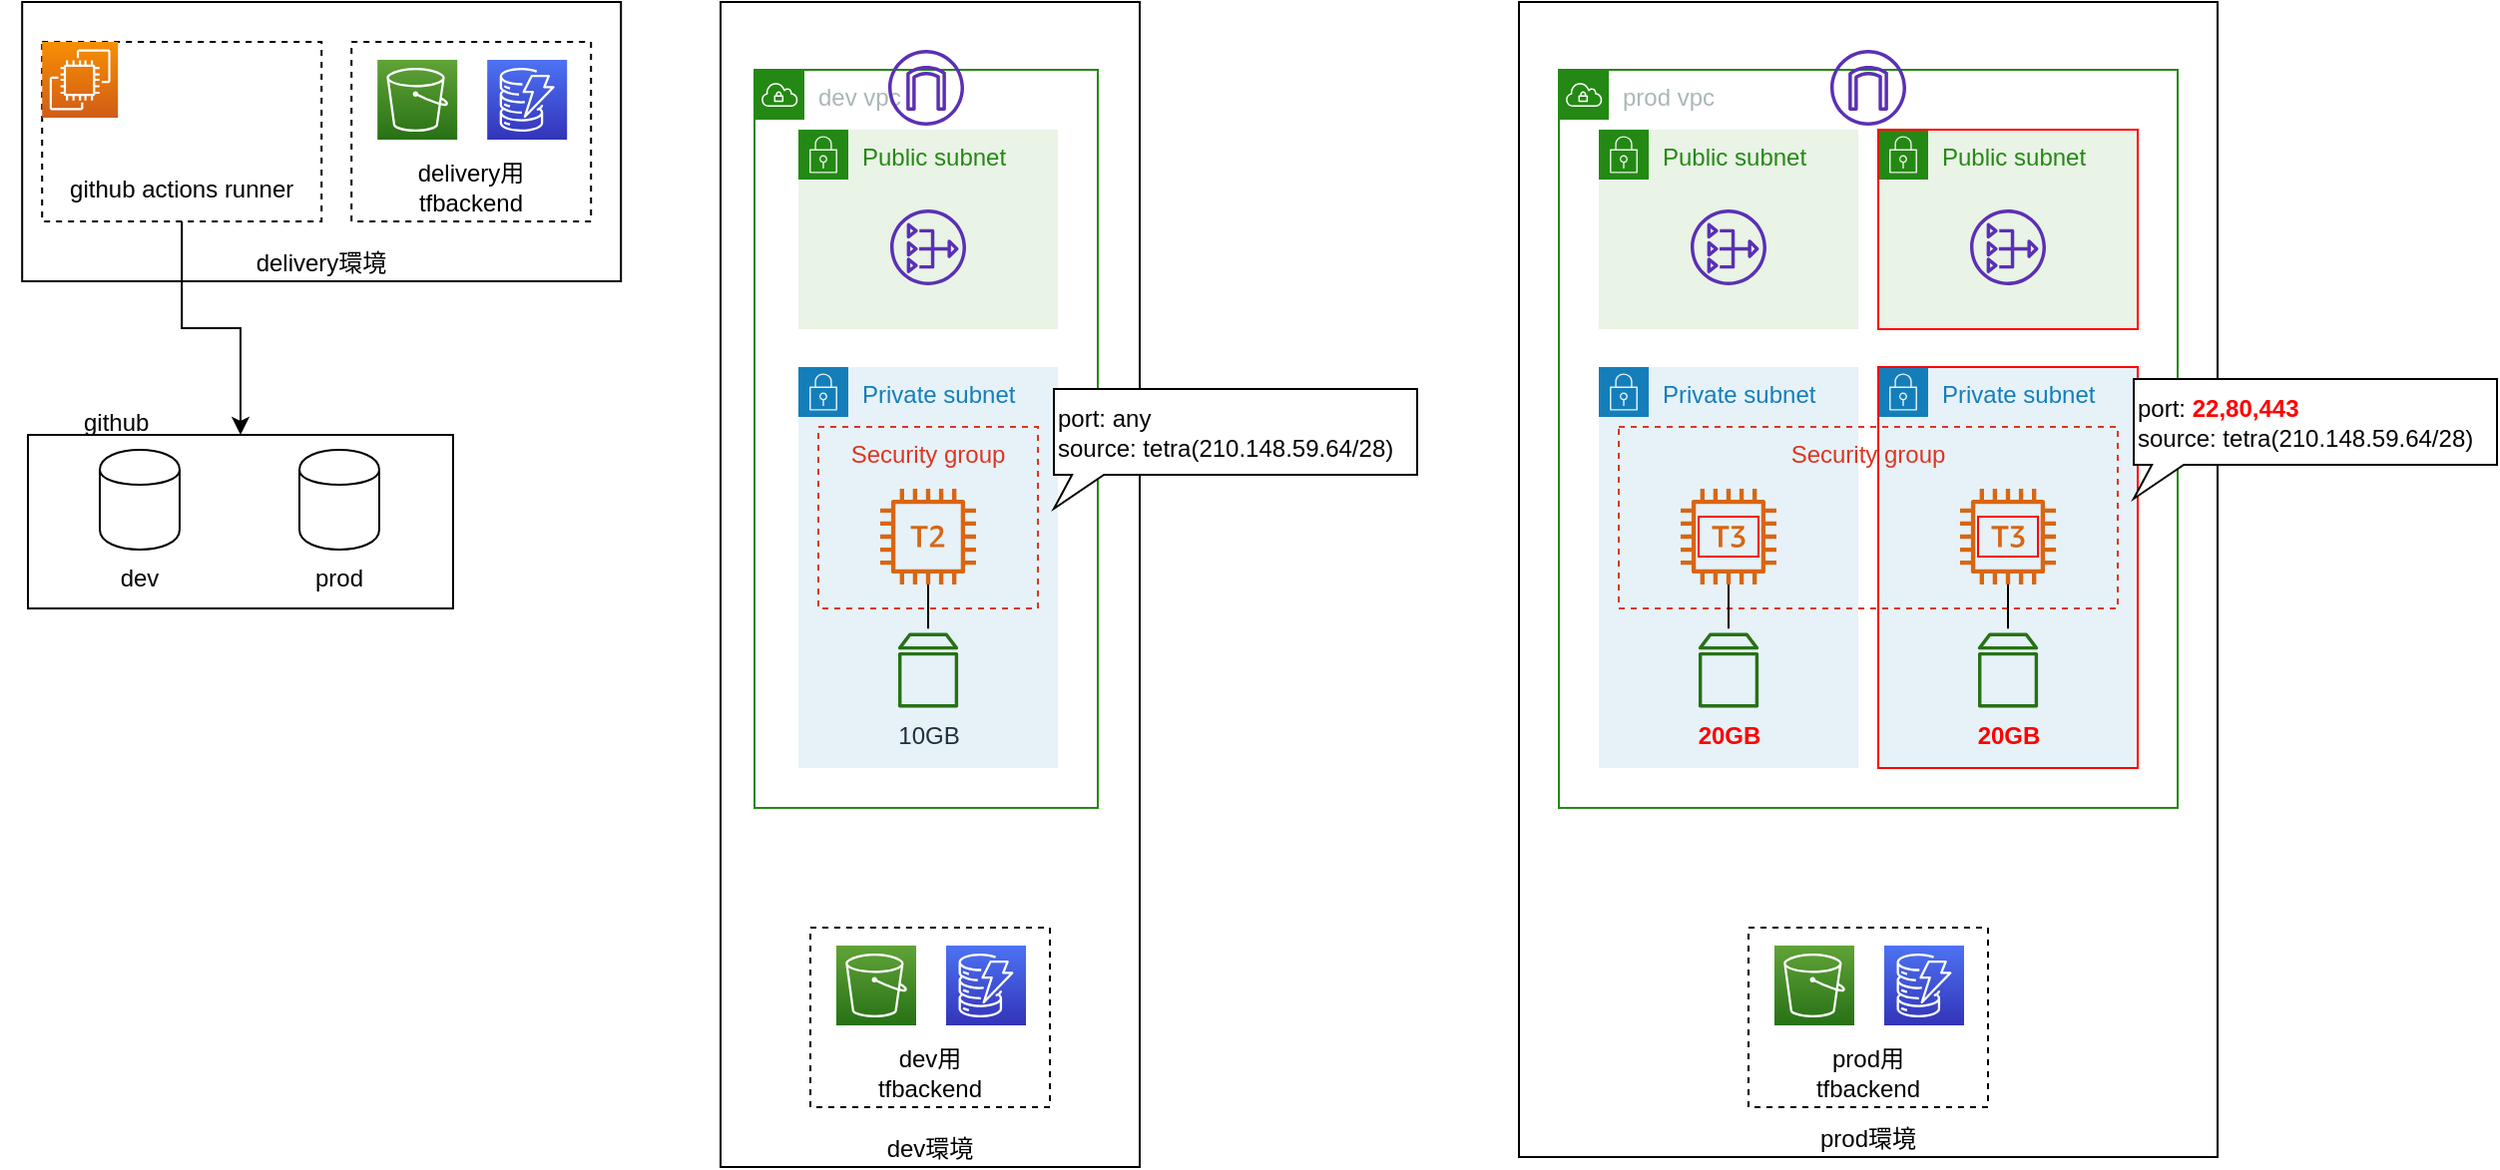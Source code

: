 <mxfile version="14.2.4" type="embed">
    <diagram id="fiuXu-f4d13XpH2pcboA" name="ページ1">
        <mxGraphModel dx="1248" dy="-634" grid="1" gridSize="10" guides="1" tooltips="1" connect="1" arrows="1" fold="1" page="1" pageScale="1" pageWidth="827" pageHeight="1169" math="0" shadow="0">
            <root>
                <mxCell id="0"/>
                <mxCell id="1" parent="0"/>
                <mxCell id="74" value="prod環境" style="rounded=0;whiteSpace=wrap;html=1;verticalAlign=bottom;" vertex="1" parent="1">
                    <mxGeometry x="901" y="1460" width="350" height="579" as="geometry"/>
                </mxCell>
                <mxCell id="75" value="dev環境" style="rounded=0;whiteSpace=wrap;html=1;verticalAlign=bottom;" vertex="1" parent="1">
                    <mxGeometry x="501" y="1460" width="210" height="584" as="geometry"/>
                </mxCell>
                <mxCell id="76" value="dev vpc" style="points=[[0,0],[0.25,0],[0.5,0],[0.75,0],[1,0],[1,0.25],[1,0.5],[1,0.75],[1,1],[0.75,1],[0.5,1],[0.25,1],[0,1],[0,0.75],[0,0.5],[0,0.25]];outlineConnect=0;gradientColor=none;html=1;whiteSpace=wrap;fontSize=12;fontStyle=0;shape=mxgraph.aws4.group;grIcon=mxgraph.aws4.group_vpc;strokeColor=#248814;fillColor=none;verticalAlign=top;align=left;spacingLeft=30;fontColor=#AAB7B8;dashed=0;" vertex="1" parent="1">
                    <mxGeometry x="518" y="1494" width="172" height="370" as="geometry"/>
                </mxCell>
                <mxCell id="77" value="prod vpc" style="points=[[0,0],[0.25,0],[0.5,0],[0.75,0],[1,0],[1,0.25],[1,0.5],[1,0.75],[1,1],[0.75,1],[0.5,1],[0.25,1],[0,1],[0,0.75],[0,0.5],[0,0.25]];outlineConnect=0;gradientColor=none;html=1;whiteSpace=wrap;fontSize=12;fontStyle=0;shape=mxgraph.aws4.group;grIcon=mxgraph.aws4.group_vpc;strokeColor=#248814;fillColor=none;verticalAlign=top;align=left;spacingLeft=30;fontColor=#AAB7B8;dashed=0;" vertex="1" parent="1">
                    <mxGeometry x="921" y="1494" width="310" height="370" as="geometry"/>
                </mxCell>
                <mxCell id="78" value="Public subnet" style="points=[[0,0],[0.25,0],[0.5,0],[0.75,0],[1,0],[1,0.25],[1,0.5],[1,0.75],[1,1],[0.75,1],[0.5,1],[0.25,1],[0,1],[0,0.75],[0,0.5],[0,0.25]];outlineConnect=0;gradientColor=none;html=1;whiteSpace=wrap;fontSize=12;fontStyle=0;shape=mxgraph.aws4.group;grIcon=mxgraph.aws4.group_security_group;grStroke=0;strokeColor=#248814;fillColor=#E9F3E6;verticalAlign=top;align=left;spacingLeft=30;fontColor=#248814;dashed=0;" vertex="1" parent="1">
                    <mxGeometry x="540" y="1524" width="130" height="100" as="geometry"/>
                </mxCell>
                <mxCell id="79" value="" style="outlineConnect=0;fontColor=#232F3E;gradientColor=none;fillColor=#5A30B5;strokeColor=none;dashed=0;verticalLabelPosition=bottom;verticalAlign=top;align=center;html=1;fontSize=12;fontStyle=0;aspect=fixed;pointerEvents=1;shape=mxgraph.aws4.internet_gateway;" vertex="1" parent="1">
                    <mxGeometry x="585" y="1484" width="38" height="38" as="geometry"/>
                </mxCell>
                <mxCell id="80" value="" style="outlineConnect=0;fontColor=#232F3E;gradientColor=none;fillColor=#5A30B5;strokeColor=none;dashed=0;verticalLabelPosition=bottom;verticalAlign=top;align=center;html=1;fontSize=12;fontStyle=0;aspect=fixed;pointerEvents=1;shape=mxgraph.aws4.nat_gateway;" vertex="1" parent="1">
                    <mxGeometry x="586.0" y="1564" width="38" height="38" as="geometry"/>
                </mxCell>
                <mxCell id="81" value="Private subnet" style="points=[[0,0],[0.25,0],[0.5,0],[0.75,0],[1,0],[1,0.25],[1,0.5],[1,0.75],[1,1],[0.75,1],[0.5,1],[0.25,1],[0,1],[0,0.75],[0,0.5],[0,0.25]];outlineConnect=0;gradientColor=none;html=1;whiteSpace=wrap;fontSize=12;fontStyle=0;shape=mxgraph.aws4.group;grIcon=mxgraph.aws4.group_security_group;grStroke=0;strokeColor=#147EBA;fillColor=#E6F2F8;verticalAlign=top;align=left;spacingLeft=30;fontColor=#147EBA;dashed=0;" vertex="1" parent="1">
                    <mxGeometry x="540" y="1643" width="130" height="201" as="geometry"/>
                </mxCell>
                <mxCell id="82" value="Security group" style="fillColor=none;strokeColor=#DD3522;verticalAlign=top;fontStyle=0;fontColor=#DD3522;dashed=1;" vertex="1" parent="1">
                    <mxGeometry x="550" y="1673" width="110" height="91" as="geometry"/>
                </mxCell>
                <mxCell id="83" style="edgeStyle=orthogonalEdgeStyle;rounded=0;orthogonalLoop=1;jettySize=auto;html=1;entryX=0.5;entryY=-0.055;entryDx=0;entryDy=0;entryPerimeter=0;endArrow=none;endFill=0;" edge="1" parent="1" source="84" target="85">
                    <mxGeometry relative="1" as="geometry"/>
                </mxCell>
                <mxCell id="84" value="" style="outlineConnect=0;fontColor=#232F3E;gradientColor=none;fillColor=#D86613;strokeColor=none;dashed=0;verticalLabelPosition=bottom;verticalAlign=top;align=center;html=1;fontSize=12;fontStyle=0;aspect=fixed;pointerEvents=1;shape=mxgraph.aws4.t2_instance;" vertex="1" parent="1">
                    <mxGeometry x="581.0" y="1704" width="48" height="48" as="geometry"/>
                </mxCell>
                <mxCell id="85" value="10GB" style="outlineConnect=0;fontColor=#232F3E;gradientColor=none;fillColor=#277116;strokeColor=none;dashed=0;verticalLabelPosition=bottom;verticalAlign=top;align=center;html=1;fontSize=12;fontStyle=0;aspect=fixed;pointerEvents=1;shape=mxgraph.aws4.volume;" vertex="1" parent="1">
                    <mxGeometry x="589.895" y="1776" width="30.21" height="38" as="geometry"/>
                </mxCell>
                <mxCell id="86" value="port: any&lt;br&gt;source: tetra(210.148.59.64/28)" style="shape=callout;whiteSpace=wrap;html=1;perimeter=calloutPerimeter;align=left;base=16;size=17;position=0.05;position2=0;" vertex="1" parent="1">
                    <mxGeometry x="668" y="1654" width="182" height="60" as="geometry"/>
                </mxCell>
                <mxCell id="87" value="Public subnet" style="points=[[0,0],[0.25,0],[0.5,0],[0.75,0],[1,0],[1,0.25],[1,0.5],[1,0.75],[1,1],[0.75,1],[0.5,1],[0.25,1],[0,1],[0,0.75],[0,0.5],[0,0.25]];outlineConnect=0;gradientColor=none;html=1;whiteSpace=wrap;fontSize=12;fontStyle=0;shape=mxgraph.aws4.group;grIcon=mxgraph.aws4.group_security_group;grStroke=0;strokeColor=#248814;fillColor=#E9F3E6;verticalAlign=top;align=left;spacingLeft=30;fontColor=#248814;dashed=0;" vertex="1" parent="1">
                    <mxGeometry x="941" y="1524" width="130" height="100" as="geometry"/>
                </mxCell>
                <mxCell id="88" value="" style="outlineConnect=0;fontColor=#232F3E;gradientColor=none;fillColor=#5A30B5;strokeColor=none;dashed=0;verticalLabelPosition=bottom;verticalAlign=top;align=center;html=1;fontSize=12;fontStyle=0;aspect=fixed;pointerEvents=1;shape=mxgraph.aws4.nat_gateway;" vertex="1" parent="1">
                    <mxGeometry x="987.0" y="1564" width="38" height="38" as="geometry"/>
                </mxCell>
                <mxCell id="89" value="Private subnet" style="points=[[0,0],[0.25,0],[0.5,0],[0.75,0],[1,0],[1,0.25],[1,0.5],[1,0.75],[1,1],[0.75,1],[0.5,1],[0.25,1],[0,1],[0,0.75],[0,0.5],[0,0.25]];outlineConnect=0;gradientColor=none;html=1;whiteSpace=wrap;fontSize=12;fontStyle=0;shape=mxgraph.aws4.group;grIcon=mxgraph.aws4.group_security_group;grStroke=0;strokeColor=#147EBA;fillColor=#E6F2F8;verticalAlign=top;align=left;spacingLeft=30;fontColor=#147EBA;dashed=0;" vertex="1" parent="1">
                    <mxGeometry x="941" y="1643" width="130" height="201" as="geometry"/>
                </mxCell>
                <mxCell id="90" value="Public subnet" style="points=[[0,0],[0.25,0],[0.5,0],[0.75,0],[1,0],[1,0.25],[1,0.5],[1,0.75],[1,1],[0.75,1],[0.5,1],[0.25,1],[0,1],[0,0.75],[0,0.5],[0,0.25]];outlineConnect=0;gradientColor=none;html=1;whiteSpace=wrap;fontSize=12;fontStyle=0;shape=mxgraph.aws4.group;grIcon=mxgraph.aws4.group_security_group;grStroke=0;strokeColor=#248814;fillColor=#E9F3E6;verticalAlign=top;align=left;spacingLeft=30;fontColor=#248814;dashed=0;" vertex="1" parent="1">
                    <mxGeometry x="1081" y="1524" width="130" height="100" as="geometry"/>
                </mxCell>
                <mxCell id="91" value="" style="outlineConnect=0;fontColor=#232F3E;gradientColor=none;fillColor=#5A30B5;strokeColor=none;dashed=0;verticalLabelPosition=bottom;verticalAlign=top;align=center;html=1;fontSize=12;fontStyle=0;aspect=fixed;pointerEvents=1;shape=mxgraph.aws4.nat_gateway;" vertex="1" parent="1">
                    <mxGeometry x="1127" y="1564" width="38" height="38" as="geometry"/>
                </mxCell>
                <mxCell id="92" value="Private subnet" style="points=[[0,0],[0.25,0],[0.5,0],[0.75,0],[1,0],[1,0.25],[1,0.5],[1,0.75],[1,1],[0.75,1],[0.5,1],[0.25,1],[0,1],[0,0.75],[0,0.5],[0,0.25]];outlineConnect=0;gradientColor=none;html=1;whiteSpace=wrap;fontSize=12;fontStyle=0;shape=mxgraph.aws4.group;grIcon=mxgraph.aws4.group_security_group;grStroke=0;strokeColor=#147EBA;fillColor=#E6F2F8;verticalAlign=top;align=left;spacingLeft=30;fontColor=#147EBA;dashed=0;" vertex="1" parent="1">
                    <mxGeometry x="1081" y="1643" width="130" height="201" as="geometry"/>
                </mxCell>
                <mxCell id="93" value="" style="outlineConnect=0;fontColor=#232F3E;gradientColor=none;fillColor=#5A30B5;strokeColor=none;dashed=0;verticalLabelPosition=bottom;verticalAlign=top;align=center;html=1;fontSize=12;fontStyle=0;aspect=fixed;pointerEvents=1;shape=mxgraph.aws4.internet_gateway;" vertex="1" parent="1">
                    <mxGeometry x="1057" y="1484" width="38" height="38" as="geometry"/>
                </mxCell>
                <mxCell id="94" value="Security group" style="fillColor=none;strokeColor=#DD3522;verticalAlign=top;fontStyle=0;fontColor=#DD3522;dashed=1;" vertex="1" parent="1">
                    <mxGeometry x="951" y="1673" width="250" height="91" as="geometry"/>
                </mxCell>
                <mxCell id="95" style="edgeStyle=orthogonalEdgeStyle;rounded=0;orthogonalLoop=1;jettySize=auto;html=1;entryX=0.5;entryY=-0.055;entryDx=0;entryDy=0;entryPerimeter=0;endArrow=none;endFill=0;" edge="1" parent="1" source="99" target="96">
                    <mxGeometry relative="1" as="geometry"/>
                </mxCell>
                <mxCell id="96" value="&lt;b&gt;&lt;font color=&quot;#ff0000&quot;&gt;20GB&lt;/font&gt;&lt;/b&gt;" style="outlineConnect=0;fontColor=#232F3E;gradientColor=none;fillColor=#277116;strokeColor=none;dashed=0;verticalLabelPosition=bottom;verticalAlign=top;align=center;html=1;fontSize=12;fontStyle=0;aspect=fixed;pointerEvents=1;shape=mxgraph.aws4.volume;" vertex="1" parent="1">
                    <mxGeometry x="990.895" y="1776" width="30.21" height="38" as="geometry"/>
                </mxCell>
                <mxCell id="97" style="edgeStyle=orthogonalEdgeStyle;rounded=0;orthogonalLoop=1;jettySize=auto;html=1;entryX=0.5;entryY=-0.055;entryDx=0;entryDy=0;entryPerimeter=0;endArrow=none;endFill=0;" edge="1" parent="1" source="100" target="98">
                    <mxGeometry relative="1" as="geometry"/>
                </mxCell>
                <mxCell id="98" value="&lt;b&gt;&lt;font color=&quot;#ff0000&quot;&gt;20GB&lt;/font&gt;&lt;/b&gt;" style="outlineConnect=0;fontColor=#232F3E;gradientColor=none;fillColor=#277116;strokeColor=none;dashed=0;verticalLabelPosition=bottom;verticalAlign=top;align=center;html=1;fontSize=12;fontStyle=0;aspect=fixed;pointerEvents=1;shape=mxgraph.aws4.volume;" vertex="1" parent="1">
                    <mxGeometry x="1130.895" y="1776" width="30.21" height="38" as="geometry"/>
                </mxCell>
                <mxCell id="99" value="" style="outlineConnect=0;fontColor=#232F3E;gradientColor=none;fillColor=#D86613;strokeColor=none;dashed=0;verticalLabelPosition=bottom;verticalAlign=top;align=center;html=1;fontSize=12;fontStyle=0;aspect=fixed;pointerEvents=1;shape=mxgraph.aws4.t3_instance;fontFamily=Helvetica;" vertex="1" parent="1">
                    <mxGeometry x="982.0" y="1704" width="48" height="48" as="geometry"/>
                </mxCell>
                <mxCell id="100" value="" style="outlineConnect=0;fontColor=#232F3E;gradientColor=none;fillColor=#D86613;strokeColor=none;dashed=0;verticalLabelPosition=bottom;verticalAlign=top;align=center;html=1;fontSize=12;fontStyle=0;aspect=fixed;pointerEvents=1;shape=mxgraph.aws4.t3_instance;fontFamily=Helvetica;" vertex="1" parent="1">
                    <mxGeometry x="1122" y="1704" width="48" height="48" as="geometry"/>
                </mxCell>
                <mxCell id="101" value="" style="rounded=0;whiteSpace=wrap;html=1;align=left;strokeColor=#FF0000;fillColor=none;" vertex="1" parent="1">
                    <mxGeometry x="1081" y="1524" width="130" height="100" as="geometry"/>
                </mxCell>
                <mxCell id="102" value="" style="rounded=0;whiteSpace=wrap;html=1;align=left;strokeColor=#FF0000;fillColor=none;" vertex="1" parent="1">
                    <mxGeometry x="1081" y="1643" width="130" height="201" as="geometry"/>
                </mxCell>
                <mxCell id="103" value="port: &lt;b&gt;&lt;font color=&quot;#ff0000&quot;&gt;22,80,443&lt;/font&gt;&lt;/b&gt;&lt;br&gt;source: tetra(210.148.59.64/28)" style="shape=callout;whiteSpace=wrap;html=1;perimeter=calloutPerimeter;align=left;base=16;size=17;position=0.05;position2=0;" vertex="1" parent="1">
                    <mxGeometry x="1209" y="1649" width="182" height="60" as="geometry"/>
                </mxCell>
                <mxCell id="104" value="" style="rounded=0;whiteSpace=wrap;html=1;align=left;strokeColor=#FF0000;fillColor=none;" vertex="1" parent="1">
                    <mxGeometry x="1131" y="1718" width="30" height="20" as="geometry"/>
                </mxCell>
                <mxCell id="105" value="" style="rounded=0;whiteSpace=wrap;html=1;align=left;strokeColor=#FF0000;fillColor=none;" vertex="1" parent="1">
                    <mxGeometry x="991" y="1718" width="30" height="20" as="geometry"/>
                </mxCell>
                <mxCell id="106" value="dev用&lt;br&gt;tfbackend" style="rounded=0;whiteSpace=wrap;html=1;verticalAlign=bottom;dashed=1;" vertex="1" parent="1">
                    <mxGeometry x="546" y="1924" width="120" height="90" as="geometry"/>
                </mxCell>
                <mxCell id="107" value="" style="outlineConnect=0;fontColor=#232F3E;gradientColor=#60A337;gradientDirection=north;fillColor=#277116;strokeColor=#ffffff;dashed=0;verticalLabelPosition=bottom;verticalAlign=top;align=center;html=1;fontSize=12;fontStyle=0;aspect=fixed;shape=mxgraph.aws4.resourceIcon;resIcon=mxgraph.aws4.s3;" vertex="1" parent="1">
                    <mxGeometry x="559" y="1933" width="40" height="40" as="geometry"/>
                </mxCell>
                <mxCell id="108" value="" style="outlineConnect=0;fontColor=#232F3E;gradientColor=#4D72F3;gradientDirection=north;fillColor=#3334B9;strokeColor=#ffffff;dashed=0;verticalLabelPosition=bottom;verticalAlign=top;align=center;html=1;fontSize=12;fontStyle=0;aspect=fixed;shape=mxgraph.aws4.resourceIcon;resIcon=mxgraph.aws4.dynamodb;" vertex="1" parent="1">
                    <mxGeometry x="614" y="1933" width="40" height="40" as="geometry"/>
                </mxCell>
                <mxCell id="109" value="" style="group" vertex="1" connectable="0" parent="1">
                    <mxGeometry x="1016" y="1924" width="120" height="90" as="geometry"/>
                </mxCell>
                <mxCell id="110" value="prod用&lt;br&gt;tfbackend" style="rounded=0;whiteSpace=wrap;html=1;verticalAlign=bottom;dashed=1;" vertex="1" parent="109">
                    <mxGeometry width="120" height="90" as="geometry"/>
                </mxCell>
                <mxCell id="111" value="" style="outlineConnect=0;fontColor=#232F3E;gradientColor=#60A337;gradientDirection=north;fillColor=#277116;strokeColor=#ffffff;dashed=0;verticalLabelPosition=bottom;verticalAlign=top;align=center;html=1;fontSize=12;fontStyle=0;aspect=fixed;shape=mxgraph.aws4.resourceIcon;resIcon=mxgraph.aws4.s3;" vertex="1" parent="109">
                    <mxGeometry x="13" y="9" width="40" height="40" as="geometry"/>
                </mxCell>
                <mxCell id="112" value="" style="outlineConnect=0;fontColor=#232F3E;gradientColor=#4D72F3;gradientDirection=north;fillColor=#3334B9;strokeColor=#ffffff;dashed=0;verticalLabelPosition=bottom;verticalAlign=top;align=center;html=1;fontSize=12;fontStyle=0;aspect=fixed;shape=mxgraph.aws4.resourceIcon;resIcon=mxgraph.aws4.dynamodb;" vertex="1" parent="109">
                    <mxGeometry x="68" y="9" width="40" height="40" as="geometry"/>
                </mxCell>
                <mxCell id="113" value="" style="rounded=0;whiteSpace=wrap;html=1;" vertex="1" parent="1">
                    <mxGeometry x="154" y="1677" width="213" height="87" as="geometry"/>
                </mxCell>
                <mxCell id="114" value="delivery環境" style="rounded=0;whiteSpace=wrap;html=1;verticalAlign=bottom;" vertex="1" parent="1">
                    <mxGeometry x="151.1" y="1460" width="300" height="140" as="geometry"/>
                </mxCell>
                <mxCell id="115" value="delivery用&lt;br&gt;tfbackend" style="rounded=0;whiteSpace=wrap;html=1;verticalAlign=bottom;dashed=1;" vertex="1" parent="1">
                    <mxGeometry x="316.1" y="1480" width="120" height="90" as="geometry"/>
                </mxCell>
                <mxCell id="116" value="" style="rounded=0;whiteSpace=wrap;html=1;verticalAlign=bottom;dashed=1;" vertex="1" parent="1">
                    <mxGeometry x="161.1" y="1480" width="140" height="90" as="geometry"/>
                </mxCell>
                <mxCell id="117" style="edgeStyle=orthogonalEdgeStyle;rounded=0;orthogonalLoop=1;jettySize=auto;html=1;endArrow=classic;endFill=1;exitX=0.5;exitY=1;exitDx=0;exitDy=0;entryX=0.5;entryY=0;entryDx=0;entryDy=0;" edge="1" parent="1" source="116" target="113">
                    <mxGeometry relative="1" as="geometry">
                        <mxPoint x="261" y="1670" as="targetPoint"/>
                    </mxGeometry>
                </mxCell>
                <mxCell id="118" value="github actions runner" style="shape=image;verticalLabelPosition=bottom;verticalAlign=top;imageAspect=0;image=https://image.flaticon.com/icons/png/512/37/37318.png;labelPosition=center;align=center;labelBackgroundColor=#ffffff;" vertex="1" parent="1">
                    <mxGeometry x="211.1" y="1500" width="40" height="40" as="geometry"/>
                </mxCell>
                <mxCell id="119" value="" style="outlineConnect=0;fontColor=#232F3E;gradientColor=#F78E04;gradientDirection=north;fillColor=#D05C17;strokeColor=#ffffff;dashed=0;verticalLabelPosition=bottom;verticalAlign=top;align=center;html=1;fontSize=12;fontStyle=0;aspect=fixed;shape=mxgraph.aws4.resourceIcon;resIcon=mxgraph.aws4.ec2;" vertex="1" parent="1">
                    <mxGeometry x="161.1" y="1480" width="38" height="38" as="geometry"/>
                </mxCell>
                <mxCell id="120" value="" style="outlineConnect=0;fontColor=#232F3E;gradientColor=#60A337;gradientDirection=north;fillColor=#277116;strokeColor=#ffffff;dashed=0;verticalLabelPosition=bottom;verticalAlign=top;align=center;html=1;fontSize=12;fontStyle=0;aspect=fixed;shape=mxgraph.aws4.resourceIcon;resIcon=mxgraph.aws4.s3;" vertex="1" parent="1">
                    <mxGeometry x="329.1" y="1489" width="40" height="40" as="geometry"/>
                </mxCell>
                <mxCell id="121" value="" style="outlineConnect=0;fontColor=#232F3E;gradientColor=#4D72F3;gradientDirection=north;fillColor=#3334B9;strokeColor=#ffffff;dashed=0;verticalLabelPosition=bottom;verticalAlign=top;align=center;html=1;fontSize=12;fontStyle=0;aspect=fixed;shape=mxgraph.aws4.resourceIcon;resIcon=mxgraph.aws4.dynamodb;" vertex="1" parent="1">
                    <mxGeometry x="384.1" y="1489" width="40" height="40" as="geometry"/>
                </mxCell>
                <mxCell id="122" value="github" style="shape=image;verticalLabelPosition=middle;verticalAlign=middle;imageAspect=0;image=https://image.flaticon.com/icons/png/512/37/37318.png;labelPosition=right;align=left;" vertex="1" parent="1">
                    <mxGeometry x="140" y="1650" width="40" height="40" as="geometry"/>
                </mxCell>
                <mxCell id="123" value="&lt;span style=&quot;background-color: rgb(255 , 255 , 255)&quot;&gt;dev&lt;/span&gt;" style="shape=cylinder;whiteSpace=wrap;html=1;boundedLbl=1;backgroundOutline=1;labelPosition=center;verticalLabelPosition=bottom;align=center;verticalAlign=top;" vertex="1" parent="1">
                    <mxGeometry x="190.0" y="1684.5" width="40" height="50" as="geometry"/>
                </mxCell>
                <mxCell id="124" value="prod" style="shape=cylinder;whiteSpace=wrap;html=1;boundedLbl=1;backgroundOutline=1;labelPosition=center;verticalLabelPosition=bottom;align=center;verticalAlign=top;" vertex="1" parent="1">
                    <mxGeometry x="290.0" y="1684.5" width="40" height="50" as="geometry"/>
                </mxCell>
            </root>
        </mxGraphModel>
    </diagram>
</mxfile>